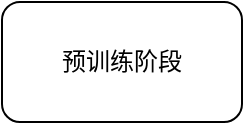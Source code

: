 <mxfile version="22.0.8" type="github">
  <diagram name="第 1 页" id="w7pNRhOZ1t-Kfgztx5y0">
    <mxGraphModel dx="1130" dy="595" grid="1" gridSize="10" guides="1" tooltips="1" connect="1" arrows="1" fold="1" page="1" pageScale="1" pageWidth="1200" pageHeight="1920" math="0" shadow="0">
      <root>
        <mxCell id="0" />
        <mxCell id="1" parent="0" />
        <mxCell id="KV8OidlEBH9nYD2PxWSV-1" value="预训练阶段" style="rounded=1;whiteSpace=wrap;html=1;" vertex="1" parent="1">
          <mxGeometry x="450" y="140" width="120" height="60" as="geometry" />
        </mxCell>
      </root>
    </mxGraphModel>
  </diagram>
</mxfile>
